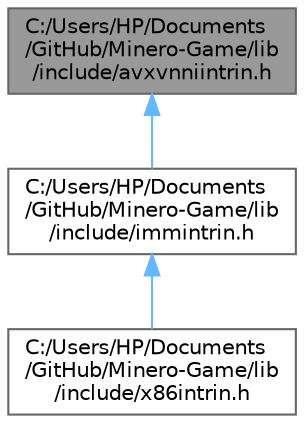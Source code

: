 digraph "C:/Users/HP/Documents/GitHub/Minero-Game/lib/include/avxvnniintrin.h"
{
 // LATEX_PDF_SIZE
  bgcolor="transparent";
  edge [fontname=Helvetica,fontsize=10,labelfontname=Helvetica,labelfontsize=10];
  node [fontname=Helvetica,fontsize=10,shape=box,height=0.2,width=0.4];
  Node1 [id="Node000001",label="C:/Users/HP/Documents\l/GitHub/Minero-Game/lib\l/include/avxvnniintrin.h",height=0.2,width=0.4,color="gray40", fillcolor="grey60", style="filled", fontcolor="black",tooltip=" "];
  Node1 -> Node2 [id="edge5_Node000001_Node000002",dir="back",color="steelblue1",style="solid",tooltip=" "];
  Node2 [id="Node000002",label="C:/Users/HP/Documents\l/GitHub/Minero-Game/lib\l/include/immintrin.h",height=0.2,width=0.4,color="grey40", fillcolor="white", style="filled",URL="$lib_2include_2immintrin_8h.html",tooltip=" "];
  Node2 -> Node3 [id="edge6_Node000002_Node000003",dir="back",color="steelblue1",style="solid",tooltip=" "];
  Node3 [id="Node000003",label="C:/Users/HP/Documents\l/GitHub/Minero-Game/lib\l/include/x86intrin.h",height=0.2,width=0.4,color="grey40", fillcolor="white", style="filled",URL="$lib_2include_2x86intrin_8h.html",tooltip=" "];
}
